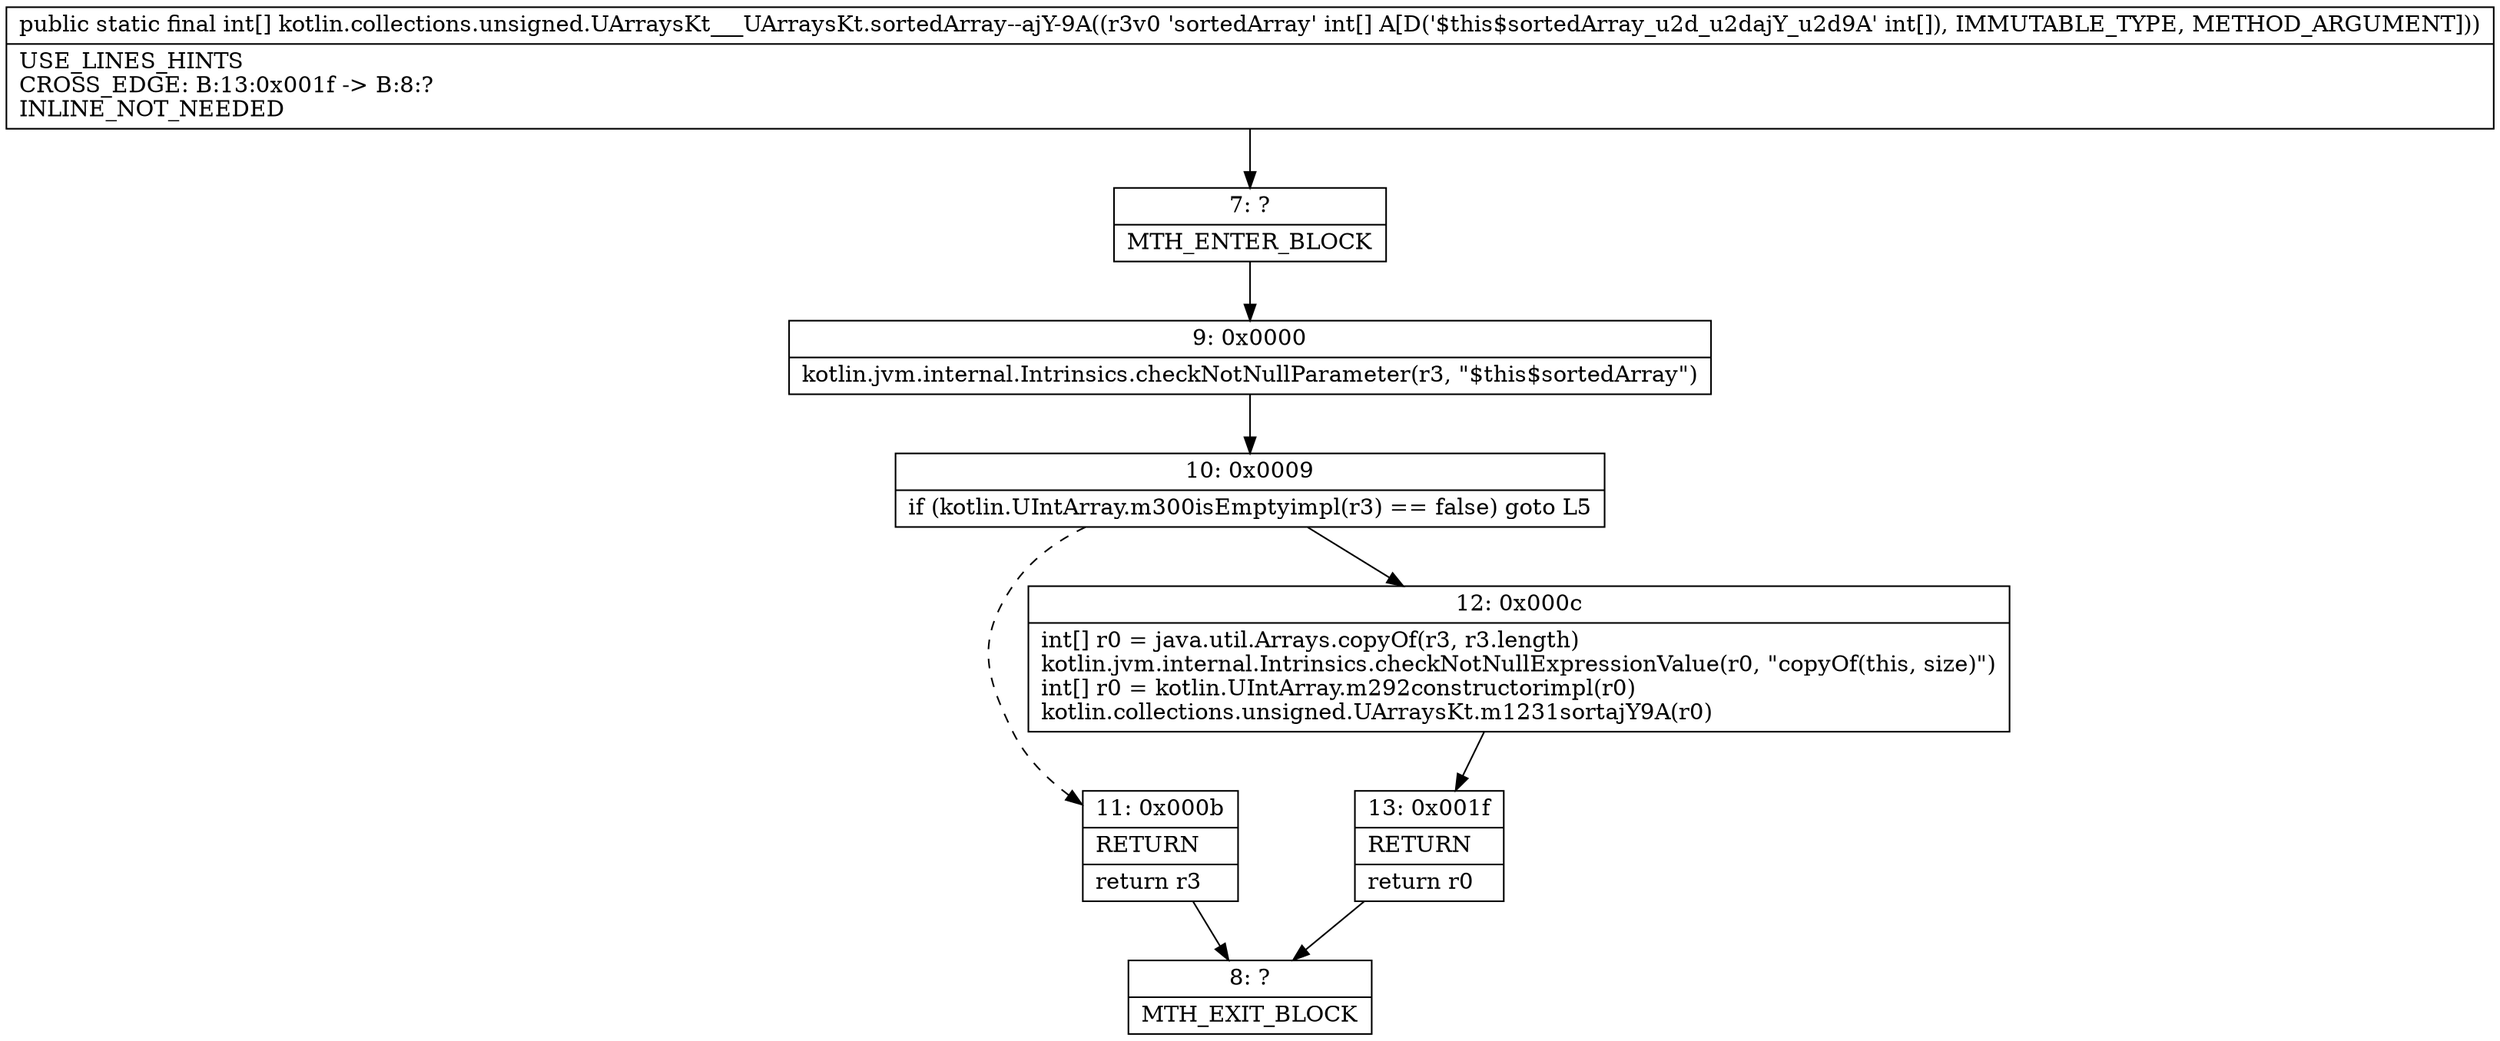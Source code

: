 digraph "CFG forkotlin.collections.unsigned.UArraysKt___UArraysKt.sortedArray\-\-ajY\-9A([I)[I" {
Node_7 [shape=record,label="{7\:\ ?|MTH_ENTER_BLOCK\l}"];
Node_9 [shape=record,label="{9\:\ 0x0000|kotlin.jvm.internal.Intrinsics.checkNotNullParameter(r3, \"$this$sortedArray\")\l}"];
Node_10 [shape=record,label="{10\:\ 0x0009|if (kotlin.UIntArray.m300isEmptyimpl(r3) == false) goto L5\l}"];
Node_11 [shape=record,label="{11\:\ 0x000b|RETURN\l|return r3\l}"];
Node_8 [shape=record,label="{8\:\ ?|MTH_EXIT_BLOCK\l}"];
Node_12 [shape=record,label="{12\:\ 0x000c|int[] r0 = java.util.Arrays.copyOf(r3, r3.length)\lkotlin.jvm.internal.Intrinsics.checkNotNullExpressionValue(r0, \"copyOf(this, size)\")\lint[] r0 = kotlin.UIntArray.m292constructorimpl(r0)\lkotlin.collections.unsigned.UArraysKt.m1231sortajY9A(r0)\l}"];
Node_13 [shape=record,label="{13\:\ 0x001f|RETURN\l|return r0\l}"];
MethodNode[shape=record,label="{public static final int[] kotlin.collections.unsigned.UArraysKt___UArraysKt.sortedArray\-\-ajY\-9A((r3v0 'sortedArray' int[] A[D('$this$sortedArray_u2d_u2dajY_u2d9A' int[]), IMMUTABLE_TYPE, METHOD_ARGUMENT]))  | USE_LINES_HINTS\lCROSS_EDGE: B:13:0x001f \-\> B:8:?\lINLINE_NOT_NEEDED\l}"];
MethodNode -> Node_7;Node_7 -> Node_9;
Node_9 -> Node_10;
Node_10 -> Node_11[style=dashed];
Node_10 -> Node_12;
Node_11 -> Node_8;
Node_12 -> Node_13;
Node_13 -> Node_8;
}

